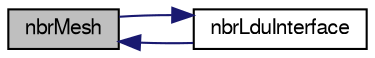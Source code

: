 digraph "nbrMesh"
{
  bgcolor="transparent";
  edge [fontname="FreeSans",fontsize="10",labelfontname="FreeSans",labelfontsize="10"];
  node [fontname="FreeSans",fontsize="10",shape=record];
  rankdir="LR";
  Node88 [label="nbrMesh",height=0.2,width=0.4,color="black", fillcolor="grey75", style="filled", fontcolor="black"];
  Node88 -> Node89 [dir="back",color="midnightblue",fontsize="10",style="solid",fontname="FreeSans"];
  Node89 [label="nbrLduInterface",height=0.2,width=0.4,color="black",URL="$a25158.html#ac51c83d72cd488516fbb967540c7022a"];
  Node89 -> Node88 [dir="back",color="midnightblue",fontsize="10",style="solid",fontname="FreeSans"];
}
